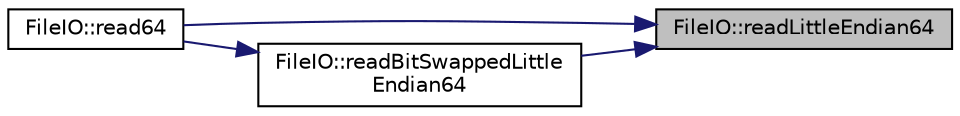 digraph "FileIO::readLittleEndian64"
{
 // INTERACTIVE_SVG=YES
 // LATEX_PDF_SIZE
  edge [fontname="Helvetica",fontsize="10",labelfontname="Helvetica",labelfontsize="10"];
  node [fontname="Helvetica",fontsize="10",shape=record];
  rankdir="RL";
  Node1 [label="FileIO::readLittleEndian64",height=0.2,width=0.4,color="black", fillcolor="grey75", style="filled", fontcolor="black",tooltip=" "];
  Node1 -> Node2 [dir="back",color="midnightblue",fontsize="10",style="solid",fontname="Helvetica"];
  Node2 [label="FileIO::read64",height=0.2,width=0.4,color="black", fillcolor="white", style="filled",URL="$namespaceFileIO.html#a1544b33e9df33808cc99705fc365504c",tooltip=" "];
  Node1 -> Node3 [dir="back",color="midnightblue",fontsize="10",style="solid",fontname="Helvetica"];
  Node3 [label="FileIO::readBitSwappedLittle\lEndian64",height=0.2,width=0.4,color="black", fillcolor="white", style="filled",URL="$namespaceFileIO.html#a228483049afa61319a5474b5448e8f5a",tooltip=" "];
  Node3 -> Node2 [dir="back",color="midnightblue",fontsize="10",style="solid",fontname="Helvetica"];
}

